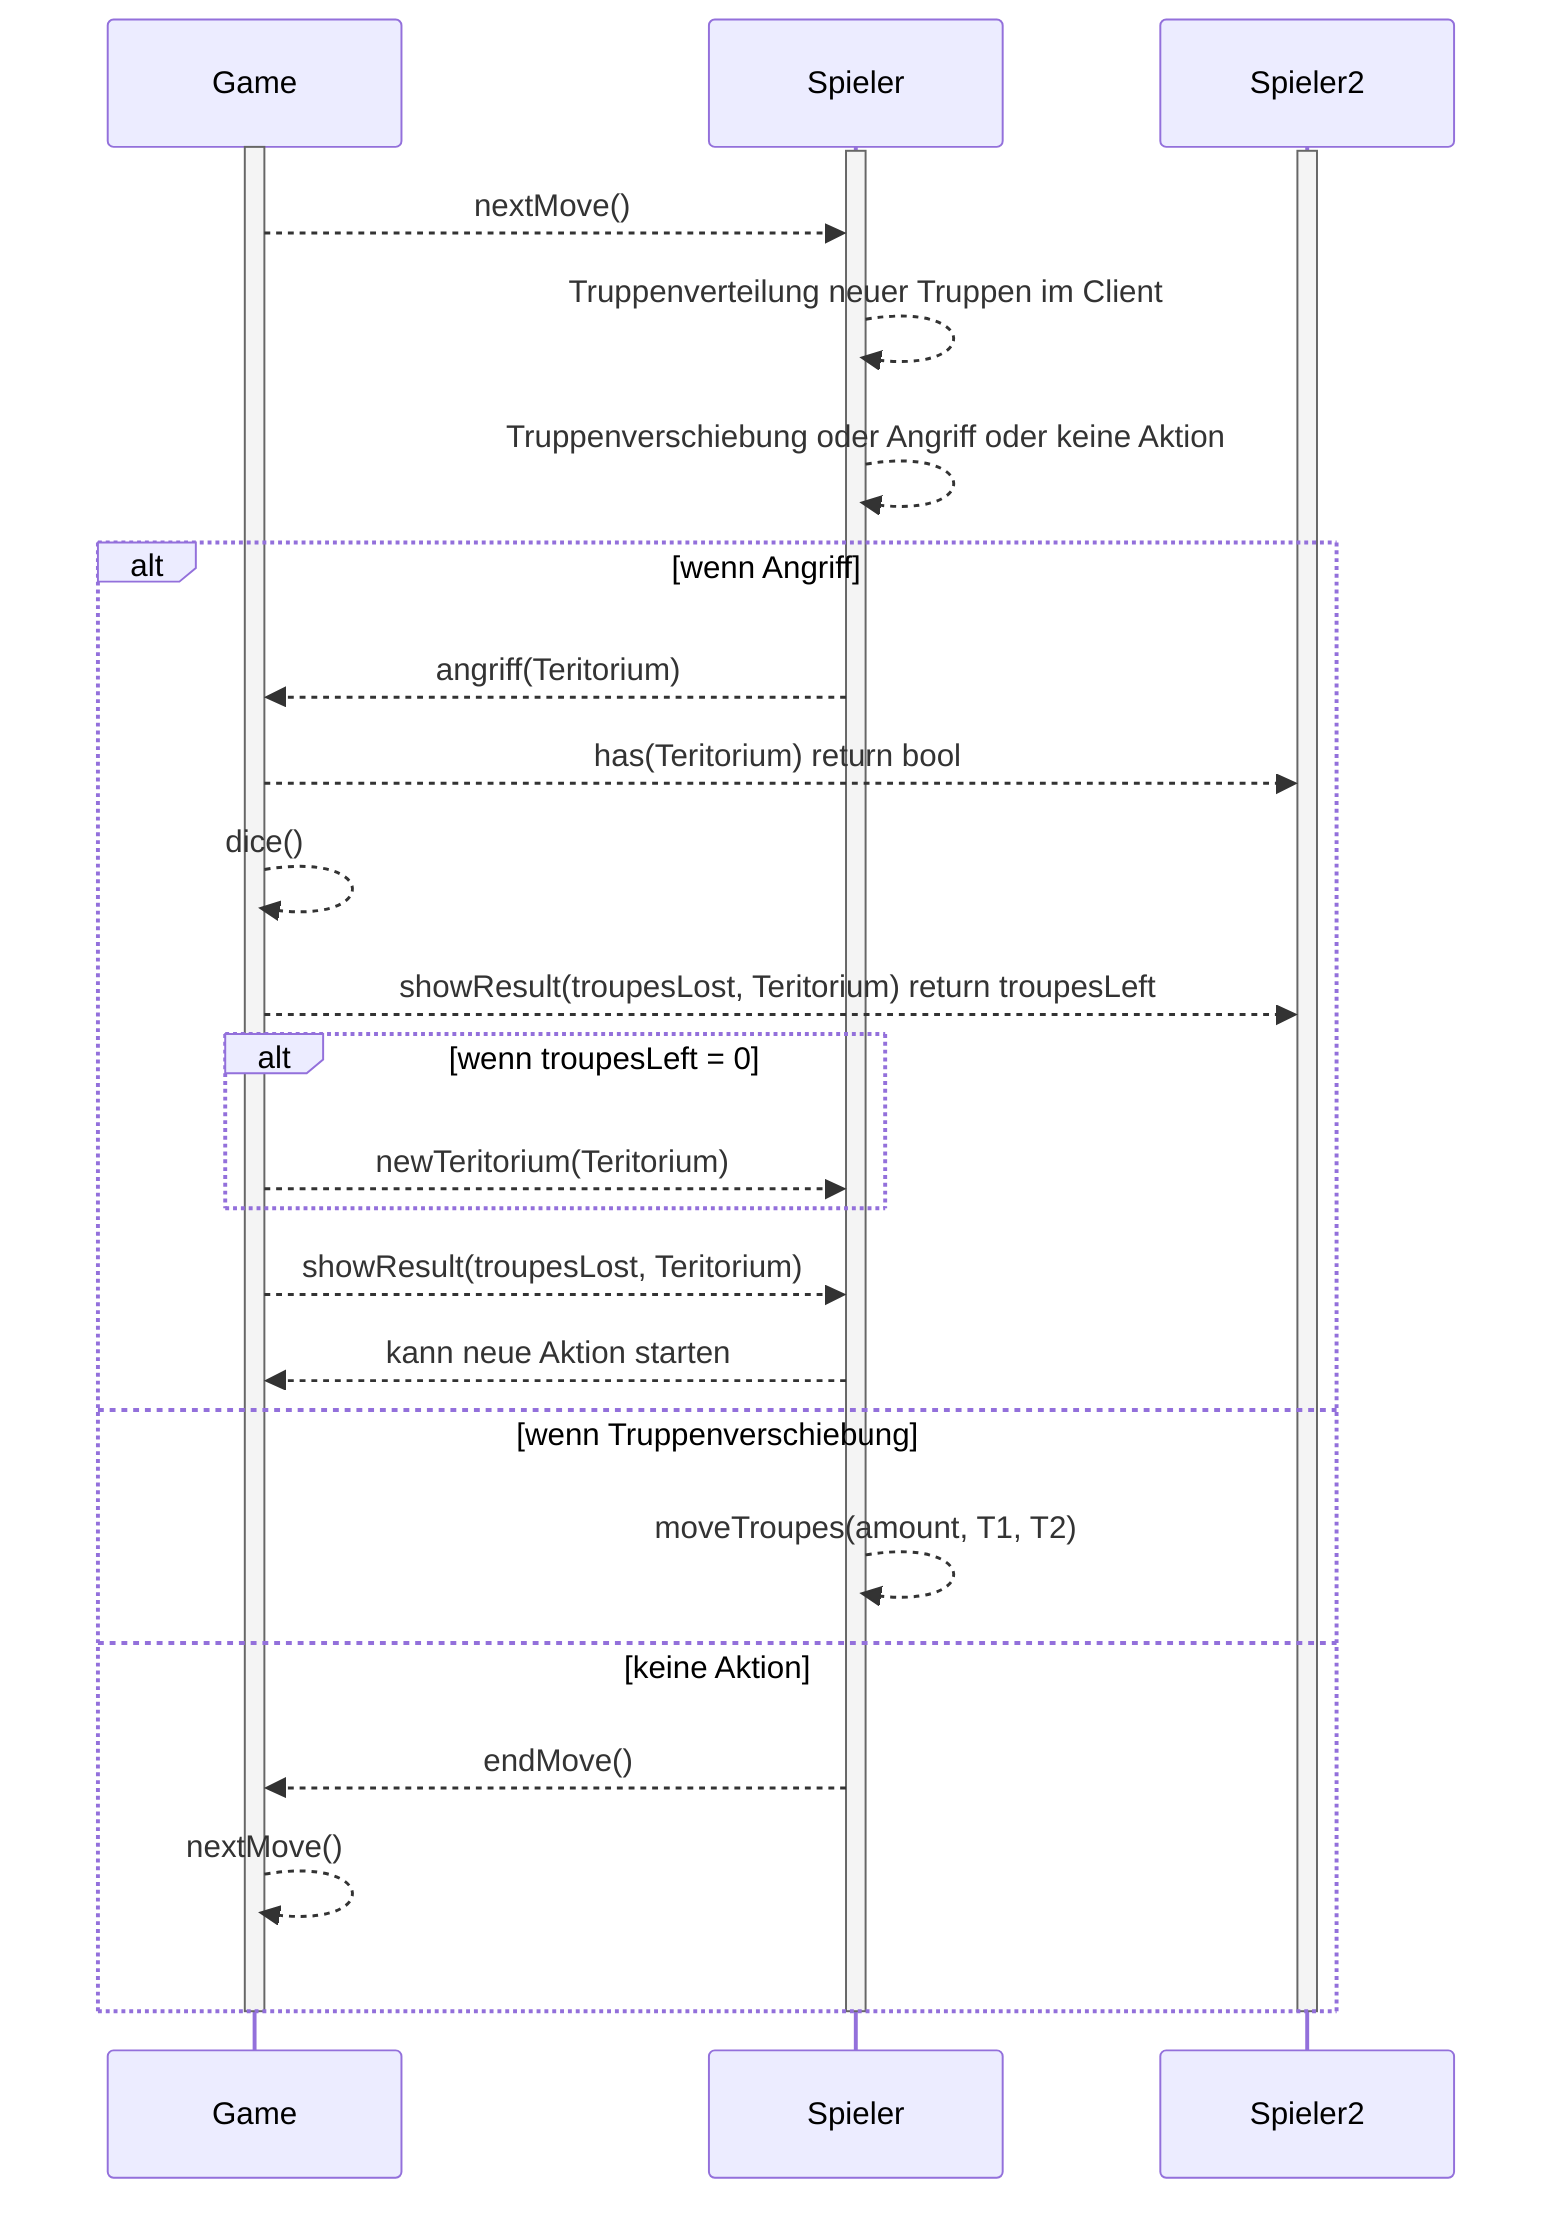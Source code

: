sequenceDiagram
  participant Game
  participant Spieler
  participant Spieler2

activate Game
activate Spieler
activate Spieler2

Game -->> Spieler: nextMove()
Spieler -->> Spieler: Truppenverteilung neuer Truppen im Client
Spieler -->> Spieler: Truppenverschiebung oder Angriff oder keine Aktion
alt wenn Angriff
Spieler -->> Game: angriff(Teritorium)
Game -->> Spieler2: has(Teritorium) return bool
Game -->> Game: dice()

Game -->> Spieler2: showResult(troupesLost, Teritorium) return troupesLeft
alt wenn troupesLeft = 0
Game -->> Spieler: newTeritorium(Teritorium)
end
Game -->> Spieler: showResult(troupesLost, Teritorium) 
Spieler -->> Game: kann neue Aktion starten

else wenn Truppenverschiebung
Spieler -->> Spieler: moveTroupes(amount, T1, T2)

else keine Aktion
Spieler -->> Game: endMove()
Game -->> Game: nextMove()
end

deactivate Game
deactivate Spieler
deactivate Spieler2